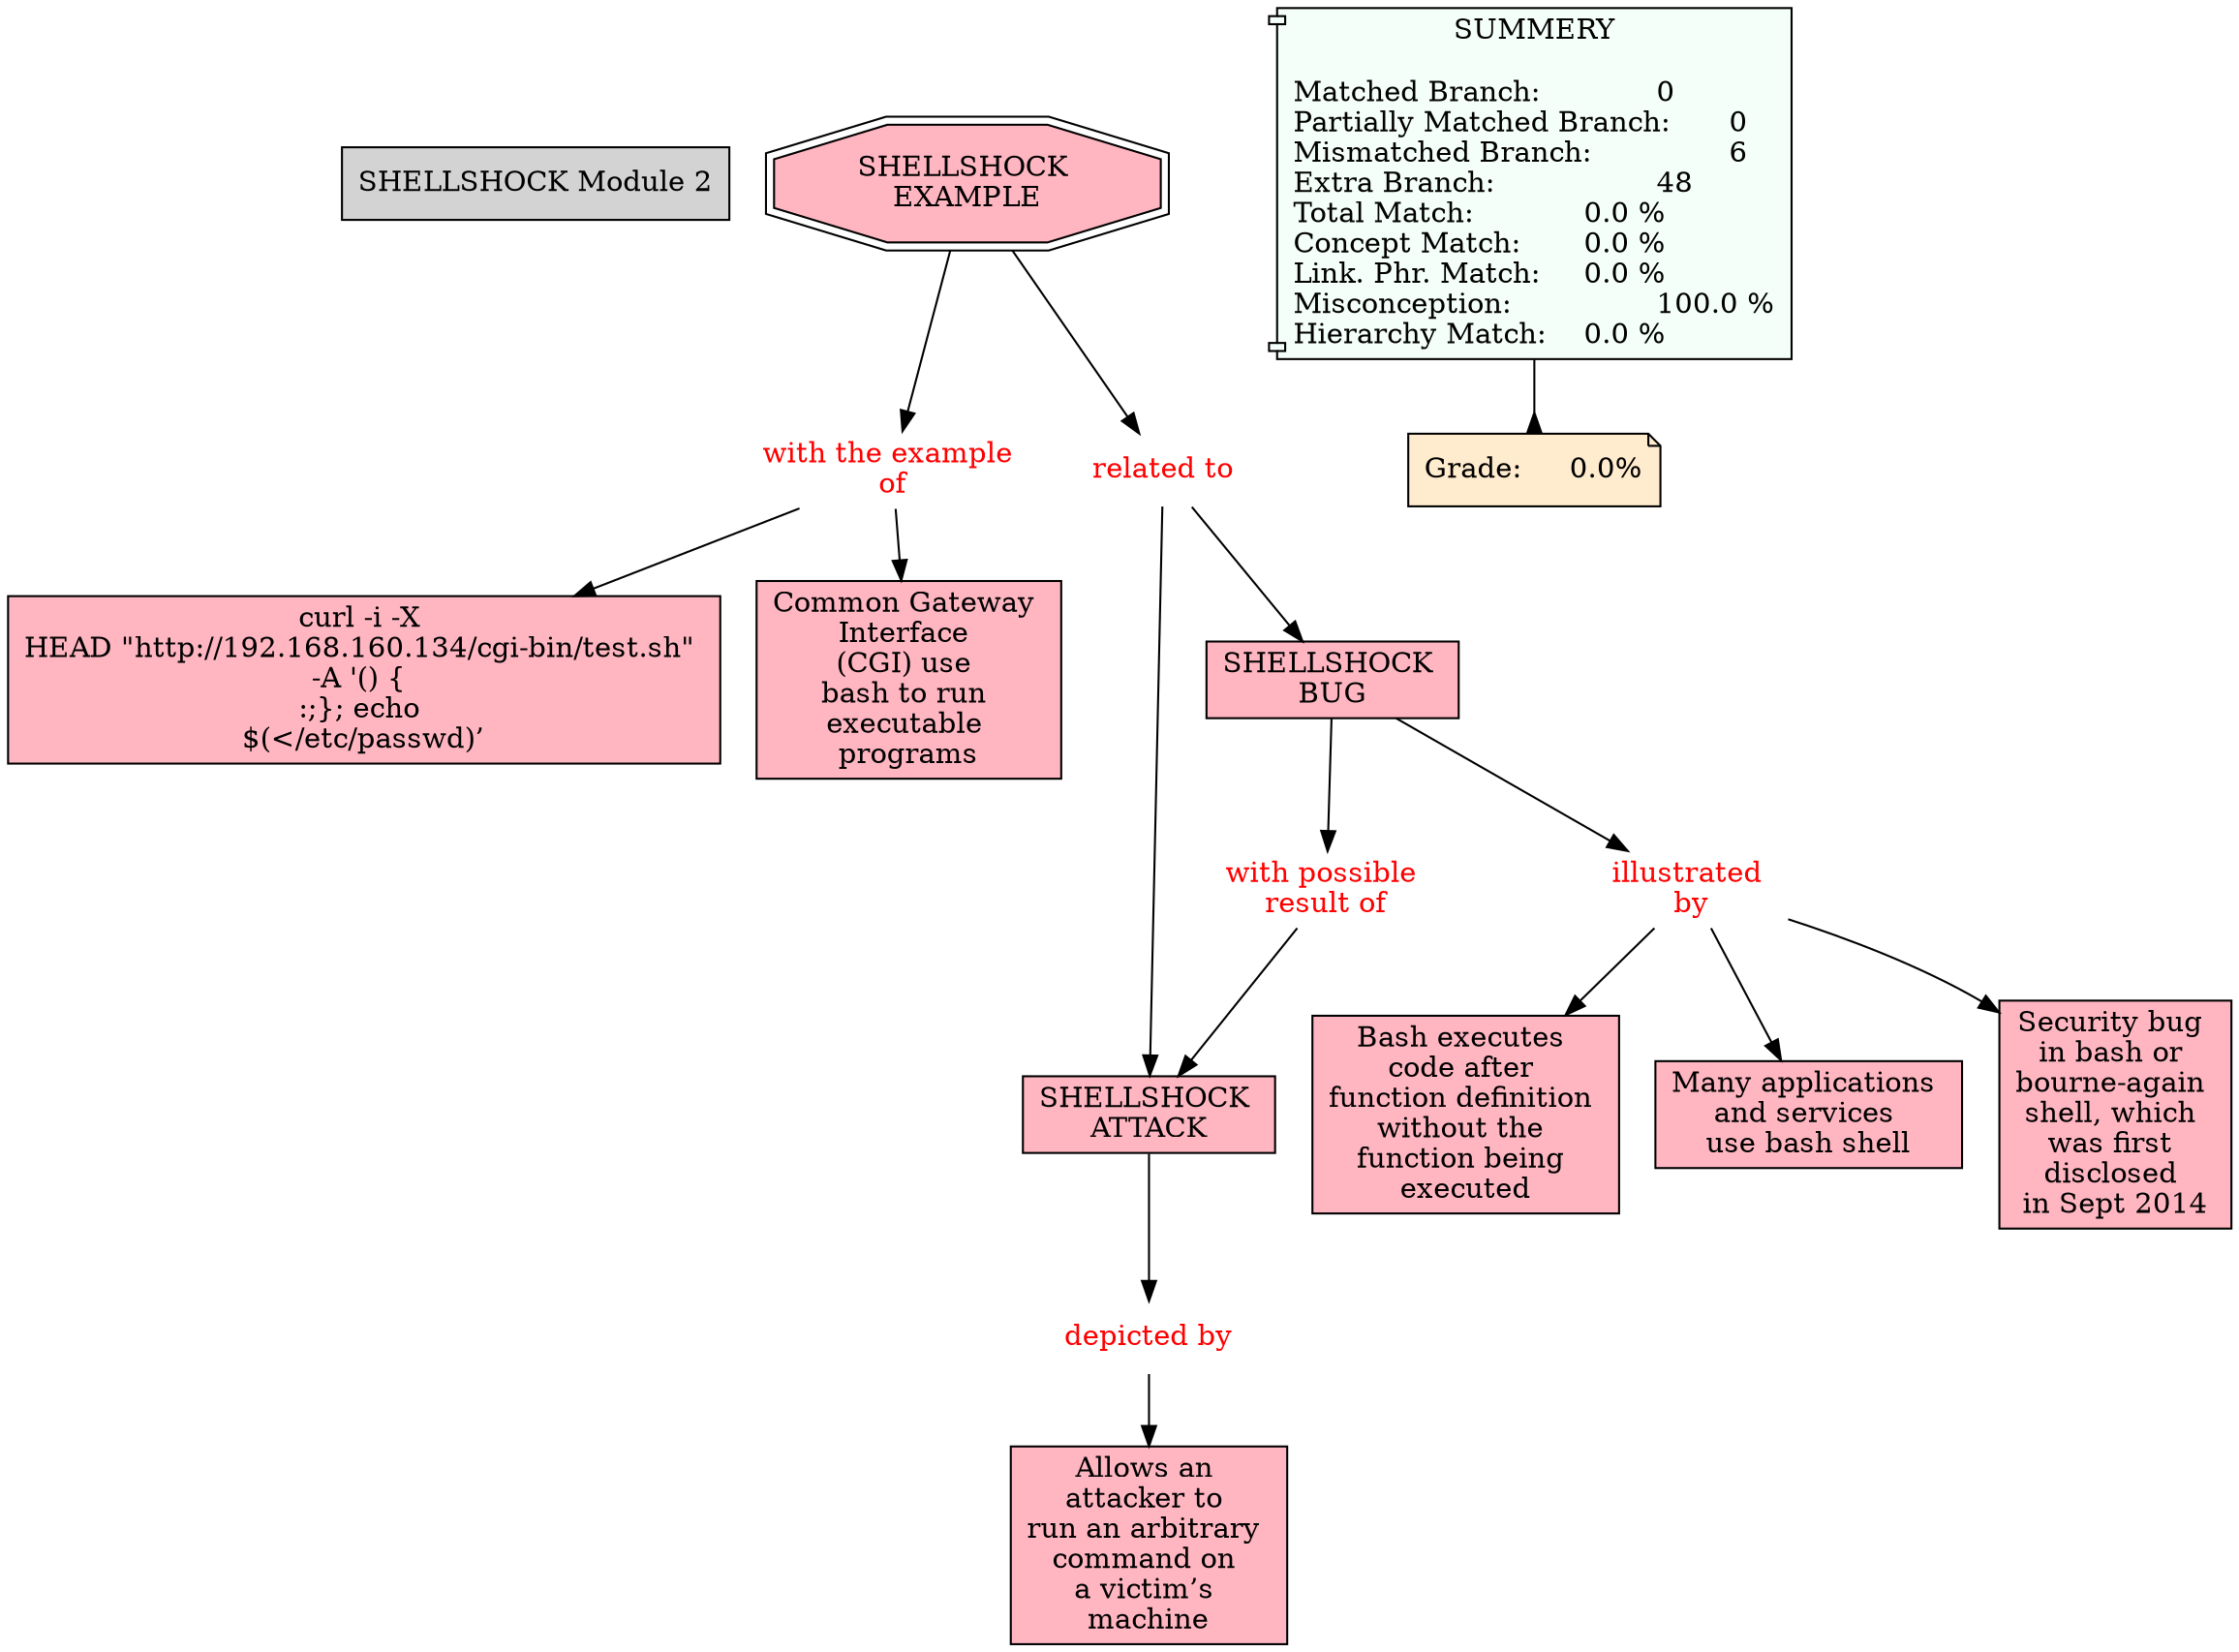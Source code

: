// The Round Table
digraph {
	"1S627K72L-1JJ1B68-C3N" [label="SHELLSHOCK Module 2" Gsplines=true shape=rect style=filled]
	"1S62F914K-25GM5H2-Q8P" [label="SHELLSHOCK 
ATTACK" Gsplines=true fillcolor="#FFB6C1" shape=rect style=filled]
	"1S62FKCGN-R98YL7-QRX" [label="depicted by
" Gsplines=true fontcolor=red shape=none]
	"1S62F914K-25GM5H2-Q8P" -> "1S62FKCGN-R98YL7-QRX" [constraint=true]
	"1S62F8HSG-17Y27KZ-Q82" [label="SHELLSHOCK 
BUG" Gsplines=true fillcolor="#FFB6C1" shape=rect style=filled]
	"1S62FJDVW-L11KQX-QQ2" [label="illustrated 
by" Gsplines=true fontcolor=red shape=none]
	"1S62F8HSG-17Y27KZ-Q82" -> "1S62FJDVW-L11KQX-QQ2" [constraint=true]
	"1S62F8HSG-17Y27KZ-Q82" [label="SHELLSHOCK 
BUG" Gsplines=true fillcolor="#FFB6C1" shape=rect style=filled]
	"1S62FM4K0-910VQV-QVP" [label="with possible 
result of" Gsplines=true fontcolor=red shape=none]
	"1S62F8HSG-17Y27KZ-Q82" -> "1S62FM4K0-910VQV-QVP" [constraint=true]
	"1S62FJDVW-L11KQX-QQ2" [label="illustrated 
by" Gsplines=true fontcolor=red shape=none]
	"1S62F7PYV-13SBCYX-Q7K" [label="Bash executes 
code after 
function definition 
without the 
function being 
executed" Gsplines=true fillcolor="#FFB6C1" shape=rect style=filled]
	"1S62FJDVW-L11KQX-QQ2" -> "1S62F7PYV-13SBCYX-Q7K" [constraint=true]
	"1S62FJDVW-L11KQX-QQ2" [label="illustrated 
by" Gsplines=true fontcolor=red shape=none]
	"1S62F6DCN-1MC77P6-Q42" [label="Many applications 
and services 
use bash shell
" Gsplines=true fillcolor="#FFB6C1" shape=rect style=filled]
	"1S62FJDVW-L11KQX-QQ2" -> "1S62F6DCN-1MC77P6-Q42" [constraint=true]
	"1S62FM4K0-910VQV-QVP" [label="with possible 
result of" Gsplines=true fontcolor=red shape=none]
	"1S62F914K-25GM5H2-Q8P" [label="SHELLSHOCK 
ATTACK" Gsplines=true fillcolor="#FFB6C1" shape=rect style=filled]
	"1S62FM4K0-910VQV-QVP" -> "1S62F914K-25GM5H2-Q8P" [constraint=true]
	"1S62FHLM3-1MH6C0R-QMW" [label="SHELLSHOCK 
EXAMPLE" Gsplines=true fillcolor="#FFB6C1" shape=doubleoctagon style=filled]
	"1S62FJ0LZ-21BLG62-QNT" [label="with the example 
of" Gsplines=true fontcolor=red shape=none]
	"1S62FHLM3-1MH6C0R-QMW" -> "1S62FJ0LZ-21BLG62-QNT" [constraint=true]
	"1S62FHLM3-1MH6C0R-QMW" [label="SHELLSHOCK 
EXAMPLE" Gsplines=true fillcolor="#FFB6C1" shape=doubleoctagon style=filled]
	"1S62FR4TF-9QWSCC-R4G" [label="related to
" Gsplines=true fontcolor=red shape=none]
	"1S62FHLM3-1MH6C0R-QMW" -> "1S62FR4TF-9QWSCC-R4G" [constraint=true]
	"1S62FKCGN-R98YL7-QRX" [label="depicted by
" Gsplines=true fontcolor=red shape=none]
	"1S62F9XD6-1ZRK86P-QD7" [label="Allows an 
attacker to 
run an arbitrary 
command on 
a victim’s 
machine" Gsplines=true fillcolor="#FFB6C1" shape=rect style=filled]
	"1S62FKCGN-R98YL7-QRX" -> "1S62F9XD6-1ZRK86P-QD7" [constraint=true]
	"1S62FJDVW-L11KQX-QQ2" [label="illustrated 
by" Gsplines=true fontcolor=red shape=none]
	"1S627LF5C-1WWPJLR-CJG" [label="Security bug 
in bash or 
bourne-again 
shell, which 
was first 
disclosed 
in Sept 2014
" Gsplines=true fillcolor="#FFB6C1" shape=rect style=filled]
	"1S62FJDVW-L11KQX-QQ2" -> "1S627LF5C-1WWPJLR-CJG" [constraint=true]
	"1S62FR4TF-9QWSCC-R4G" [label="related to
" Gsplines=true fontcolor=red shape=none]
	"1S62F914K-25GM5H2-Q8P" [label="SHELLSHOCK 
ATTACK" Gsplines=true fillcolor="#FFB6C1" shape=rect style=filled]
	"1S62FR4TF-9QWSCC-R4G" -> "1S62F914K-25GM5H2-Q8P" [constraint=true]
	"1S62FJ0LZ-21BLG62-QNT" [label="with the example 
of" Gsplines=true fontcolor=red shape=none]
	"1S62FFGSF-144JKNM-QM0" [label="curl -i -X 
HEAD \"http://192.168.160.134/cgi-bin/test.sh\" 
-\A '() { 
:;}; echo 
$(</etc/passwd)’" Gsplines=true fillcolor="#FFB6C1" shape=rect style=filled]
	"1S62FJ0LZ-21BLG62-QNT" -> "1S62FFGSF-144JKNM-QM0" [constraint=true]
	"1S62FR4TF-9QWSCC-R4G" [label="related to
" Gsplines=true fontcolor=red shape=none]
	"1S62F8HSG-17Y27KZ-Q82" [label="SHELLSHOCK 
BUG" Gsplines=true fillcolor="#FFB6C1" shape=rect style=filled]
	"1S62FR4TF-9QWSCC-R4G" -> "1S62F8HSG-17Y27KZ-Q82" [constraint=true]
	"1S62FJ0LZ-21BLG62-QNT" [label="with the example 
of" Gsplines=true fontcolor=red shape=none]
	"1S62FCDZV-MTPKSJ-QDR" [label="Common Gateway 
Interface 
(CGI) use 
bash to run 
executable 
programs" Gsplines=true fillcolor="#FFB6C1" shape=rect style=filled]
	"1S62FJ0LZ-21BLG62-QNT" -> "1S62FCDZV-MTPKSJ-QDR" [constraint=true]
	Stat [label="SUMMERY

Matched Branch:		0\lPartially Matched Branch:	0\lMismatched Branch:		6\lExtra Branch:			48\lTotal Match:		0.0 %\lConcept Match:	0.0 %\lLink. Phr. Match:	0.0 %\lMisconception:		100.0 %\lHierarchy Match:	0.0 %\l" Gsplines=true fillcolor="#F5FFFA" shape=component style=filled]
	Grade [label="Grade:	0.0%" Gsplines=true fillcolor="#FFEBCD" shape=note style=filled]
	Stat -> Grade [arrowhead=inv color=black constraint=true]
}

